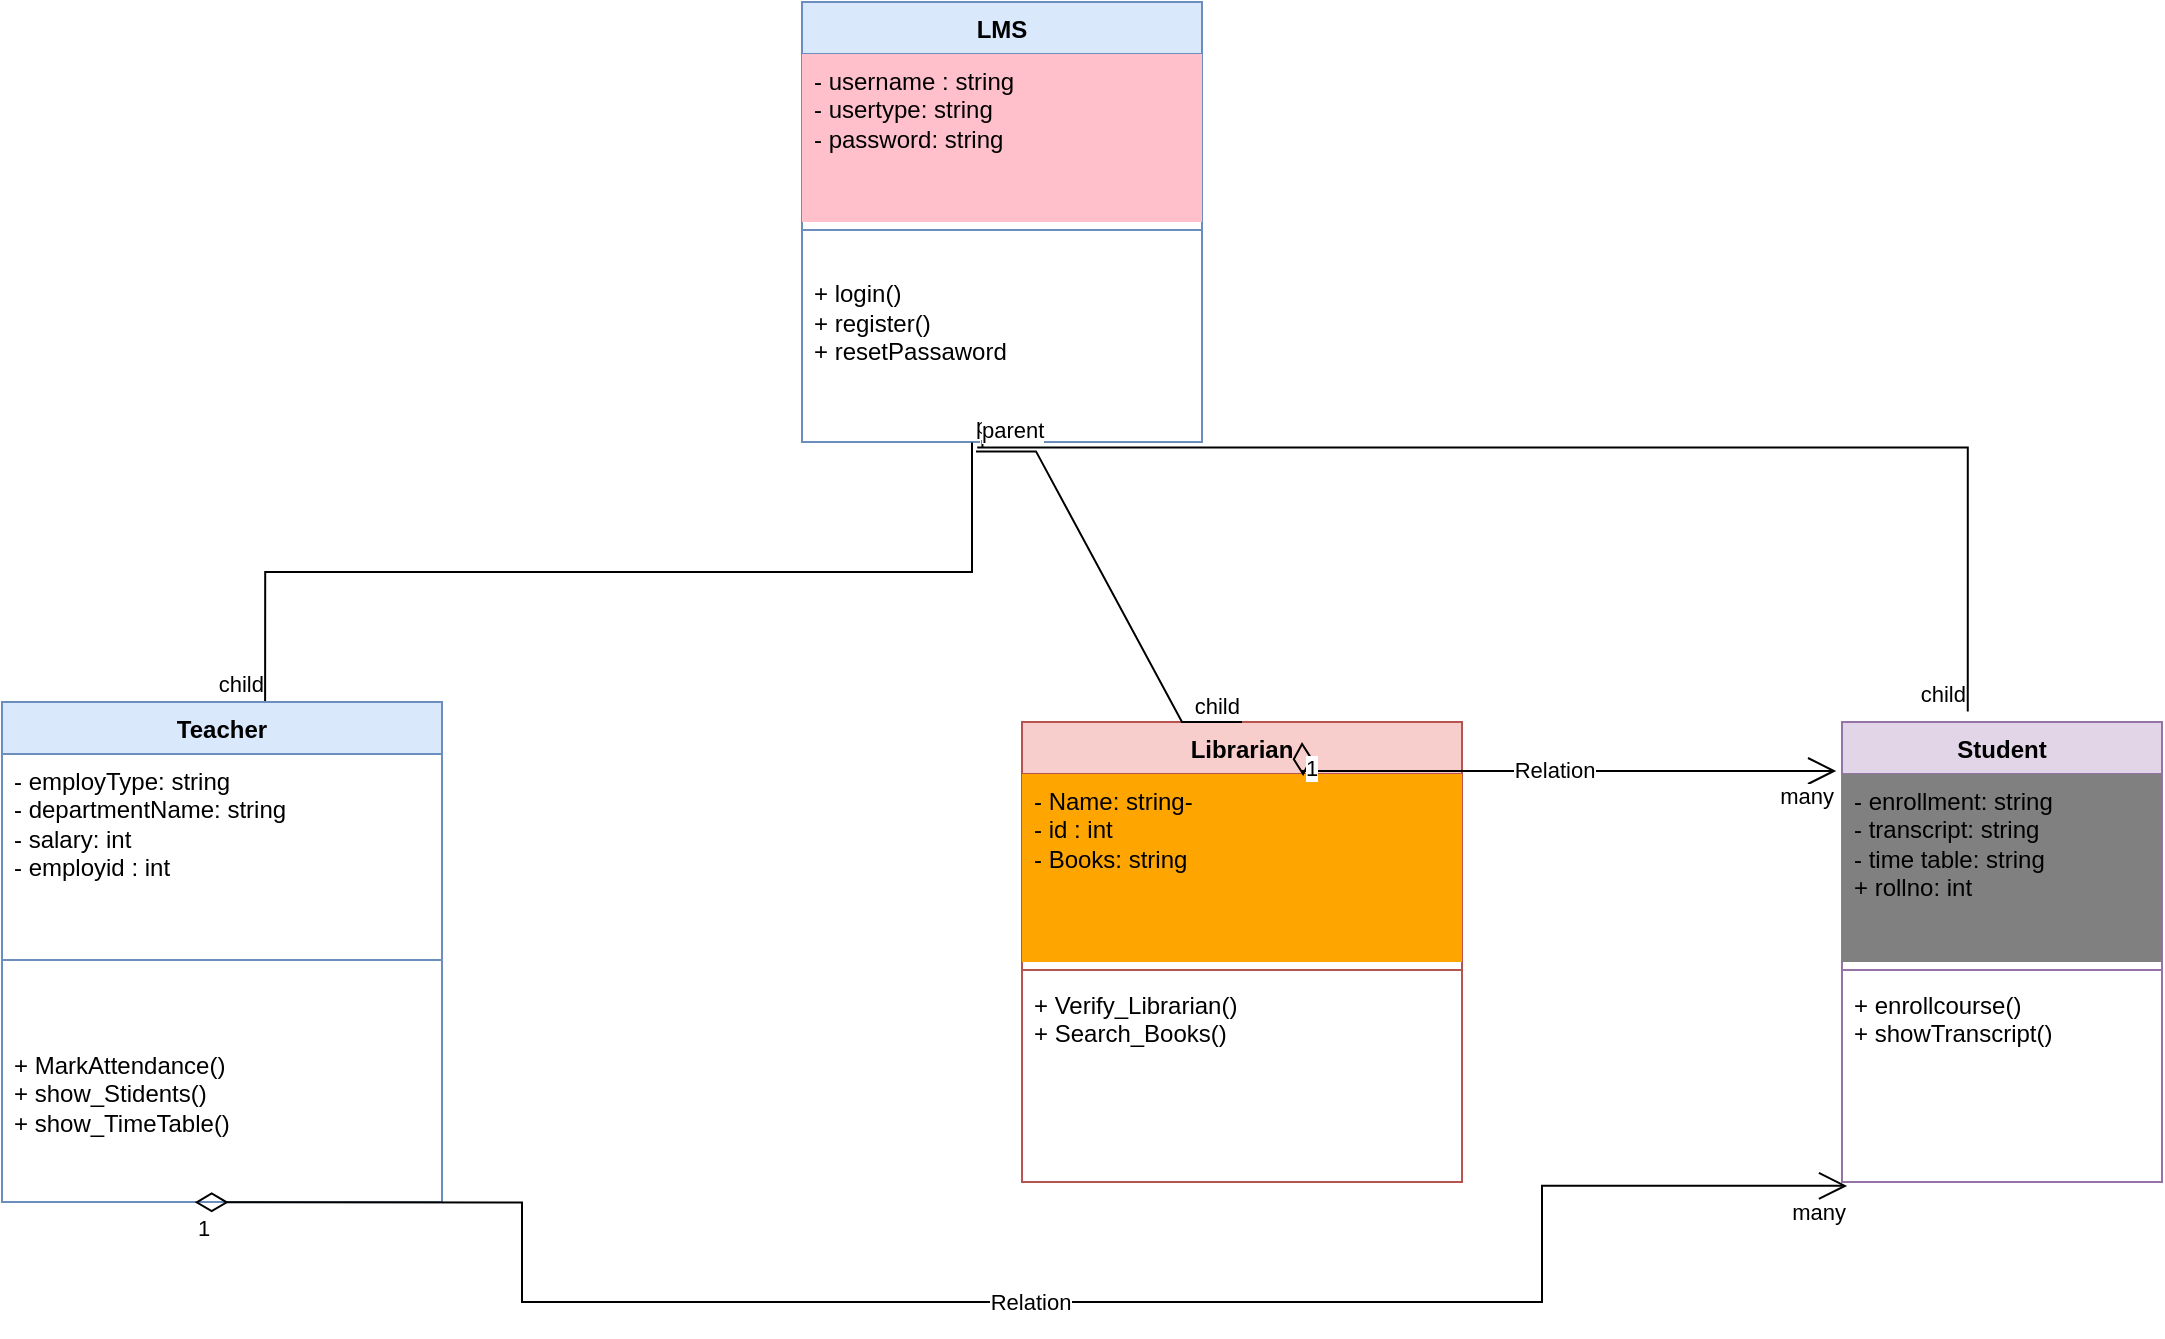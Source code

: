 <mxfile version="24.0.0" type="github">
  <diagram name="Page-1" id="w5yzDewN5VMTV_sw--1R">
    <mxGraphModel dx="1770" dy="500" grid="1" gridSize="10" guides="1" tooltips="1" connect="1" arrows="1" fold="1" page="1" pageScale="1" pageWidth="850" pageHeight="1100" math="0" shadow="0">
      <root>
        <mxCell id="0" />
        <mxCell id="1" parent="0" />
        <mxCell id="mcat0mCjyAcy-pCtZvBm-1" value="LMS" style="swimlane;fontStyle=1;align=center;verticalAlign=top;childLayout=stackLayout;horizontal=1;startSize=26;horizontalStack=0;resizeParent=1;resizeParentMax=0;resizeLast=0;collapsible=1;marginBottom=0;whiteSpace=wrap;html=1;fillColor=#dae8fc;strokeColor=#6c8ebf;" vertex="1" parent="1">
          <mxGeometry x="180" y="10" width="200" height="220" as="geometry" />
        </mxCell>
        <mxCell id="mcat0mCjyAcy-pCtZvBm-2" value="&lt;div&gt;- username : string&lt;/div&gt;&lt;div&gt;&lt;span style=&quot;background-color: initial;&quot;&gt;- usertype: string&lt;/span&gt;&lt;/div&gt;&lt;div&gt;&lt;span style=&quot;background-color: initial;&quot;&gt;- password: string&amp;nbsp;&amp;nbsp;&lt;/span&gt;&lt;/div&gt;" style="text;strokeColor=none;fillColor=pink&#xa;;align=left;verticalAlign=top;spacingLeft=4;spacingRight=4;overflow=hidden;rotatable=0;points=[[0,0.5],[1,0.5]];portConstraint=eastwest;whiteSpace=wrap;html=1;" vertex="1" parent="mcat0mCjyAcy-pCtZvBm-1">
          <mxGeometry y="26" width="200" height="84" as="geometry" />
        </mxCell>
        <mxCell id="mcat0mCjyAcy-pCtZvBm-3" value="" style="line;strokeWidth=1;fillColor=none;align=left;verticalAlign=middle;spacingTop=-1;spacingLeft=3;spacingRight=3;rotatable=0;labelPosition=right;points=[];portConstraint=eastwest;strokeColor=inherit;" vertex="1" parent="mcat0mCjyAcy-pCtZvBm-1">
          <mxGeometry y="110" width="200" height="8" as="geometry" />
        </mxCell>
        <mxCell id="mcat0mCjyAcy-pCtZvBm-4" value="&lt;br&gt;+ login()&lt;div&gt;+ register()&lt;/div&gt;&lt;div&gt;+ resetPassaword&lt;/div&gt;" style="text;strokeColor=none;fillColor=none;align=left;verticalAlign=top;spacingLeft=4;spacingRight=4;overflow=hidden;rotatable=0;points=[[0,0.5],[1,0.5]];portConstraint=eastwest;whiteSpace=wrap;html=1;" vertex="1" parent="mcat0mCjyAcy-pCtZvBm-1">
          <mxGeometry y="118" width="200" height="102" as="geometry" />
        </mxCell>
        <mxCell id="mcat0mCjyAcy-pCtZvBm-5" value="Student" style="swimlane;fontStyle=1;align=center;verticalAlign=top;childLayout=stackLayout;horizontal=1;startSize=26;horizontalStack=0;resizeParent=1;resizeParentMax=0;resizeLast=0;collapsible=1;marginBottom=0;whiteSpace=wrap;html=1;fillColor=#e1d5e7;strokeColor=#9673a6;" vertex="1" parent="1">
          <mxGeometry x="700" y="370" width="160" height="230" as="geometry" />
        </mxCell>
        <mxCell id="mcat0mCjyAcy-pCtZvBm-6" value="- enrollment: string&lt;div&gt;- transcript: string&lt;/div&gt;&lt;div&gt;- time table: string&lt;br&gt;&lt;div&gt;+ rollno: int&lt;/div&gt;&lt;/div&gt;" style="text;strokeColor=none;fillColor=grey;align=left;verticalAlign=top;spacingLeft=4;spacingRight=4;overflow=hidden;rotatable=0;points=[[0,0.5],[1,0.5]];portConstraint=eastwest;whiteSpace=wrap;html=1;" vertex="1" parent="mcat0mCjyAcy-pCtZvBm-5">
          <mxGeometry y="26" width="160" height="94" as="geometry" />
        </mxCell>
        <mxCell id="mcat0mCjyAcy-pCtZvBm-7" value="" style="line;strokeWidth=1;fillColor=none;align=left;verticalAlign=middle;spacingTop=-1;spacingLeft=3;spacingRight=3;rotatable=0;labelPosition=right;points=[];portConstraint=eastwest;strokeColor=inherit;" vertex="1" parent="mcat0mCjyAcy-pCtZvBm-5">
          <mxGeometry y="120" width="160" height="8" as="geometry" />
        </mxCell>
        <mxCell id="mcat0mCjyAcy-pCtZvBm-8" value="+ enrollcourse()&lt;div&gt;+ showTranscript()&lt;/div&gt;" style="text;strokeColor=none;fillColor=none;align=left;verticalAlign=top;spacingLeft=4;spacingRight=4;overflow=hidden;rotatable=0;points=[[0,0.5],[1,0.5]];portConstraint=eastwest;whiteSpace=wrap;html=1;" vertex="1" parent="mcat0mCjyAcy-pCtZvBm-5">
          <mxGeometry y="128" width="160" height="102" as="geometry" />
        </mxCell>
        <mxCell id="mcat0mCjyAcy-pCtZvBm-9" value="Teacher" style="swimlane;fontStyle=1;align=center;verticalAlign=top;childLayout=stackLayout;horizontal=1;startSize=26;horizontalStack=0;resizeParent=1;resizeParentMax=0;resizeLast=0;collapsible=1;marginBottom=0;whiteSpace=wrap;html=1;fillColor=#dae8fc;strokeColor=#6c8ebf;" vertex="1" parent="1">
          <mxGeometry x="-220" y="360" width="220" height="250" as="geometry" />
        </mxCell>
        <mxCell id="mcat0mCjyAcy-pCtZvBm-10" value="- employType: string&lt;div&gt;- departmentName: string&lt;/div&gt;&lt;div&gt;- salary: int&lt;/div&gt;&lt;div&gt;- employid : int&lt;/div&gt;&lt;div&gt;- employName: string&lt;/div&gt;" style="text;strokeColor=none;fillColor=none;align=left;verticalAlign=top;spacingLeft=4;spacingRight=4;overflow=hidden;rotatable=0;points=[[0,0.5],[1,0.5]];portConstraint=eastwest;whiteSpace=wrap;html=1;" vertex="1" parent="mcat0mCjyAcy-pCtZvBm-9">
          <mxGeometry y="26" width="220" height="64" as="geometry" />
        </mxCell>
        <mxCell id="mcat0mCjyAcy-pCtZvBm-11" value="" style="line;strokeWidth=1;fillColor=none;align=left;verticalAlign=middle;spacingTop=-1;spacingLeft=3;spacingRight=3;rotatable=0;labelPosition=right;points=[];portConstraint=eastwest;strokeColor=inherit;" vertex="1" parent="mcat0mCjyAcy-pCtZvBm-9">
          <mxGeometry y="90" width="220" height="78" as="geometry" />
        </mxCell>
        <mxCell id="mcat0mCjyAcy-pCtZvBm-12" value="+ MarkAttendance()&lt;div&gt;+ show_Stidents()&lt;/div&gt;&lt;div&gt;+ show_TimeTable()&lt;/div&gt;" style="text;strokeColor=none;fillColor=none;align=left;verticalAlign=top;spacingLeft=4;spacingRight=4;overflow=hidden;rotatable=0;points=[[0,0.5],[1,0.5]];portConstraint=eastwest;whiteSpace=wrap;html=1;" vertex="1" parent="mcat0mCjyAcy-pCtZvBm-9">
          <mxGeometry y="168" width="220" height="82" as="geometry" />
        </mxCell>
        <mxCell id="mcat0mCjyAcy-pCtZvBm-13" value="Librarian" style="swimlane;fontStyle=1;align=center;verticalAlign=top;childLayout=stackLayout;horizontal=1;startSize=26;horizontalStack=0;resizeParent=1;resizeParentMax=0;resizeLast=0;collapsible=1;marginBottom=0;whiteSpace=wrap;html=1;fillColor=#f8cecc;strokeColor=#b85450;" vertex="1" parent="1">
          <mxGeometry x="290" y="370" width="220" height="230" as="geometry" />
        </mxCell>
        <mxCell id="mcat0mCjyAcy-pCtZvBm-14" value="- Name: string-&lt;div&gt;&lt;span style=&quot;background-color: initial;&quot;&gt;- id : int&lt;/span&gt;&lt;div&gt;- Books: string&lt;/div&gt;&lt;/div&gt;" style="text;strokeColor=none;fillColor=orange;align=left;verticalAlign=top;spacingLeft=4;spacingRight=4;overflow=hidden;rotatable=0;points=[[0,0.5],[1,0.5]];portConstraint=eastwest;whiteSpace=wrap;html=1;" vertex="1" parent="mcat0mCjyAcy-pCtZvBm-13">
          <mxGeometry y="26" width="220" height="94" as="geometry" />
        </mxCell>
        <mxCell id="mcat0mCjyAcy-pCtZvBm-15" value="" style="line;strokeWidth=1;fillColor=none;align=left;verticalAlign=middle;spacingTop=-1;spacingLeft=3;spacingRight=3;rotatable=0;labelPosition=right;points=[];portConstraint=eastwest;strokeColor=inherit;" vertex="1" parent="mcat0mCjyAcy-pCtZvBm-13">
          <mxGeometry y="120" width="220" height="8" as="geometry" />
        </mxCell>
        <mxCell id="mcat0mCjyAcy-pCtZvBm-16" value="+ Verify_Librarian()&lt;div&gt;+ Search_Books()&lt;/div&gt;" style="text;strokeColor=none;fillColor=none;align=left;verticalAlign=top;spacingLeft=4;spacingRight=4;overflow=hidden;rotatable=0;points=[[0,0.5],[1,0.5]];portConstraint=eastwest;whiteSpace=wrap;html=1;" vertex="1" parent="mcat0mCjyAcy-pCtZvBm-13">
          <mxGeometry y="128" width="220" height="102" as="geometry" />
        </mxCell>
        <mxCell id="mcat0mCjyAcy-pCtZvBm-22" value="" style="endArrow=none;html=1;edgeStyle=entityRelationEdgeStyle;rounded=0;exitX=0.435;exitY=1.046;exitDx=0;exitDy=0;exitPerimeter=0;entryX=0.5;entryY=0;entryDx=0;entryDy=0;" edge="1" parent="1" source="mcat0mCjyAcy-pCtZvBm-4" target="mcat0mCjyAcy-pCtZvBm-13">
          <mxGeometry relative="1" as="geometry">
            <mxPoint x="-10" y="300" as="sourcePoint" />
            <mxPoint x="330" y="360" as="targetPoint" />
          </mxGeometry>
        </mxCell>
        <mxCell id="mcat0mCjyAcy-pCtZvBm-23" value="parent" style="edgeLabel;resizable=0;html=1;align=left;verticalAlign=bottom;" connectable="0" vertex="1" parent="mcat0mCjyAcy-pCtZvBm-22">
          <mxGeometry x="-1" relative="1" as="geometry" />
        </mxCell>
        <mxCell id="mcat0mCjyAcy-pCtZvBm-24" value="child" style="edgeLabel;resizable=0;html=1;align=right;verticalAlign=bottom;" connectable="0" vertex="1" parent="mcat0mCjyAcy-pCtZvBm-22">
          <mxGeometry x="1" relative="1" as="geometry" />
        </mxCell>
        <mxCell id="mcat0mCjyAcy-pCtZvBm-25" value="" style="endArrow=none;html=1;edgeStyle=orthogonalEdgeStyle;rounded=0;exitX=0.425;exitY=1.002;exitDx=0;exitDy=0;exitPerimeter=0;entryX=0.598;entryY=-0.002;entryDx=0;entryDy=0;entryPerimeter=0;" edge="1" parent="1" source="mcat0mCjyAcy-pCtZvBm-4" target="mcat0mCjyAcy-pCtZvBm-9">
          <mxGeometry relative="1" as="geometry">
            <mxPoint x="211" y="240" as="sourcePoint" />
            <mxPoint x="60" y="360" as="targetPoint" />
          </mxGeometry>
        </mxCell>
        <mxCell id="mcat0mCjyAcy-pCtZvBm-26" value="parent" style="edgeLabel;resizable=0;html=1;align=left;verticalAlign=bottom;" connectable="0" vertex="1" parent="mcat0mCjyAcy-pCtZvBm-25">
          <mxGeometry x="-1" relative="1" as="geometry" />
        </mxCell>
        <mxCell id="mcat0mCjyAcy-pCtZvBm-27" value="child" style="edgeLabel;resizable=0;html=1;align=right;verticalAlign=bottom;" connectable="0" vertex="1" parent="mcat0mCjyAcy-pCtZvBm-25">
          <mxGeometry x="1" relative="1" as="geometry" />
        </mxCell>
        <mxCell id="mcat0mCjyAcy-pCtZvBm-28" value="" style="endArrow=none;html=1;edgeStyle=orthogonalEdgeStyle;rounded=0;exitX=0.438;exitY=1.027;exitDx=0;exitDy=0;exitPerimeter=0;entryX=0.393;entryY=-0.023;entryDx=0;entryDy=0;entryPerimeter=0;" edge="1" parent="1" source="mcat0mCjyAcy-pCtZvBm-4" target="mcat0mCjyAcy-pCtZvBm-5">
          <mxGeometry relative="1" as="geometry">
            <mxPoint x="221" y="260" as="sourcePoint" />
            <mxPoint x="560" y="360" as="targetPoint" />
          </mxGeometry>
        </mxCell>
        <mxCell id="mcat0mCjyAcy-pCtZvBm-29" value="parent" style="edgeLabel;resizable=0;html=1;align=left;verticalAlign=bottom;" connectable="0" vertex="1" parent="mcat0mCjyAcy-pCtZvBm-28">
          <mxGeometry x="-1" relative="1" as="geometry" />
        </mxCell>
        <mxCell id="mcat0mCjyAcy-pCtZvBm-30" value="child" style="edgeLabel;resizable=0;html=1;align=right;verticalAlign=bottom;" connectable="0" vertex="1" parent="mcat0mCjyAcy-pCtZvBm-28">
          <mxGeometry x="1" relative="1" as="geometry" />
        </mxCell>
        <mxCell id="mcat0mCjyAcy-pCtZvBm-31" value="Relation" style="endArrow=open;html=1;endSize=12;startArrow=diamondThin;startSize=14;startFill=0;edgeStyle=orthogonalEdgeStyle;rounded=0;entryX=-0.018;entryY=-0.016;entryDx=0;entryDy=0;entryPerimeter=0;" edge="1" parent="1" target="mcat0mCjyAcy-pCtZvBm-6">
          <mxGeometry relative="1" as="geometry">
            <mxPoint x="430" y="380" as="sourcePoint" />
            <mxPoint x="590" y="380" as="targetPoint" />
          </mxGeometry>
        </mxCell>
        <mxCell id="mcat0mCjyAcy-pCtZvBm-32" value="1" style="edgeLabel;resizable=0;html=1;align=left;verticalAlign=top;" connectable="0" vertex="1" parent="mcat0mCjyAcy-pCtZvBm-31">
          <mxGeometry x="-1" relative="1" as="geometry" />
        </mxCell>
        <mxCell id="mcat0mCjyAcy-pCtZvBm-33" value="many" style="edgeLabel;resizable=0;html=1;align=right;verticalAlign=top;" connectable="0" vertex="1" parent="mcat0mCjyAcy-pCtZvBm-31">
          <mxGeometry x="1" relative="1" as="geometry" />
        </mxCell>
        <mxCell id="mcat0mCjyAcy-pCtZvBm-34" value="Relation" style="endArrow=open;html=1;endSize=12;startArrow=diamondThin;startSize=14;startFill=0;edgeStyle=orthogonalEdgeStyle;rounded=0;exitX=0.438;exitY=1.002;exitDx=0;exitDy=0;exitPerimeter=0;entryX=0.016;entryY=1.019;entryDx=0;entryDy=0;entryPerimeter=0;" edge="1" parent="1" source="mcat0mCjyAcy-pCtZvBm-12" target="mcat0mCjyAcy-pCtZvBm-8">
          <mxGeometry relative="1" as="geometry">
            <mxPoint x="90" y="640" as="sourcePoint" />
            <mxPoint x="550" y="610.534" as="targetPoint" />
            <Array as="points">
              <mxPoint x="40" y="660" />
              <mxPoint x="550" y="660" />
              <mxPoint x="550" y="602" />
            </Array>
          </mxGeometry>
        </mxCell>
        <mxCell id="mcat0mCjyAcy-pCtZvBm-35" value="1" style="edgeLabel;resizable=0;html=1;align=left;verticalAlign=top;" connectable="0" vertex="1" parent="mcat0mCjyAcy-pCtZvBm-34">
          <mxGeometry x="-1" relative="1" as="geometry" />
        </mxCell>
        <mxCell id="mcat0mCjyAcy-pCtZvBm-36" value="many" style="edgeLabel;resizable=0;html=1;align=right;verticalAlign=top;" connectable="0" vertex="1" parent="mcat0mCjyAcy-pCtZvBm-34">
          <mxGeometry x="1" relative="1" as="geometry" />
        </mxCell>
      </root>
    </mxGraphModel>
  </diagram>
</mxfile>
